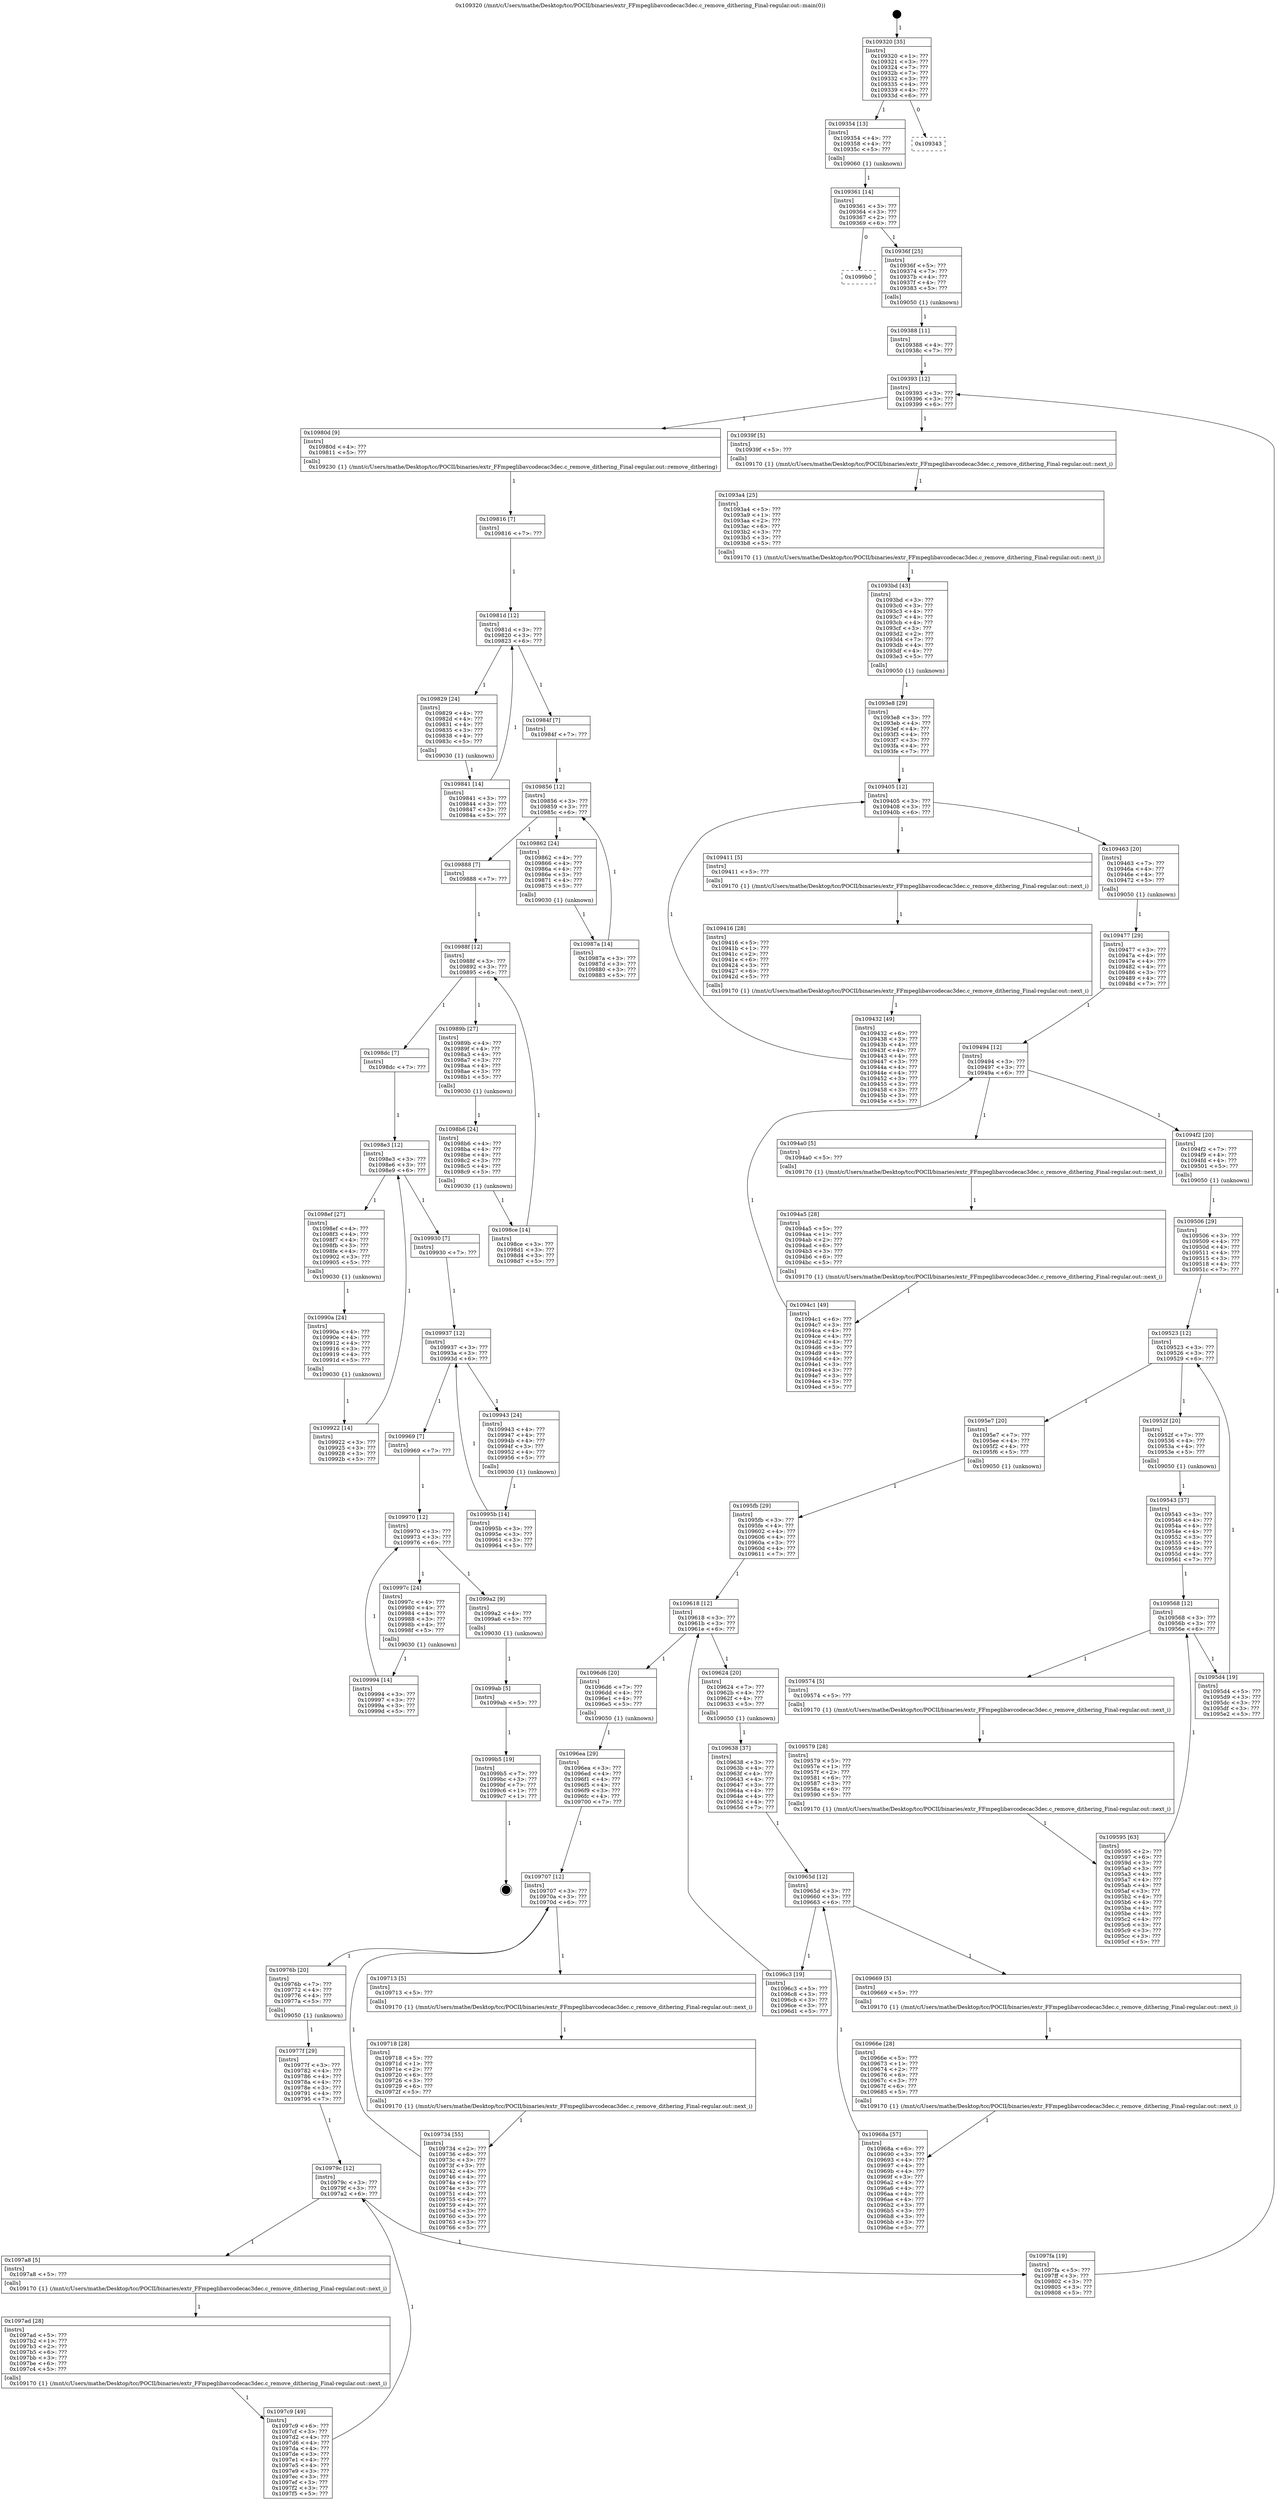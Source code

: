 digraph "0x109320" {
  label = "0x109320 (/mnt/c/Users/mathe/Desktop/tcc/POCII/binaries/extr_FFmpeglibavcodecac3dec.c_remove_dithering_Final-regular.out::main(0))"
  labelloc = "t"
  node[shape=record]

  Entry [label="",width=0.3,height=0.3,shape=circle,fillcolor=black,style=filled]
  "0x109320" [label="{
     0x109320 [35]\l
     | [instrs]\l
     &nbsp;&nbsp;0x109320 \<+1\>: ???\l
     &nbsp;&nbsp;0x109321 \<+3\>: ???\l
     &nbsp;&nbsp;0x109324 \<+7\>: ???\l
     &nbsp;&nbsp;0x10932b \<+7\>: ???\l
     &nbsp;&nbsp;0x109332 \<+3\>: ???\l
     &nbsp;&nbsp;0x109335 \<+4\>: ???\l
     &nbsp;&nbsp;0x109339 \<+4\>: ???\l
     &nbsp;&nbsp;0x10933d \<+6\>: ???\l
  }"]
  "0x109354" [label="{
     0x109354 [13]\l
     | [instrs]\l
     &nbsp;&nbsp;0x109354 \<+4\>: ???\l
     &nbsp;&nbsp;0x109358 \<+4\>: ???\l
     &nbsp;&nbsp;0x10935c \<+5\>: ???\l
     | [calls]\l
     &nbsp;&nbsp;0x109060 \{1\} (unknown)\l
  }"]
  "0x109343" [label="{
     0x109343\l
  }", style=dashed]
  "0x109361" [label="{
     0x109361 [14]\l
     | [instrs]\l
     &nbsp;&nbsp;0x109361 \<+3\>: ???\l
     &nbsp;&nbsp;0x109364 \<+3\>: ???\l
     &nbsp;&nbsp;0x109367 \<+2\>: ???\l
     &nbsp;&nbsp;0x109369 \<+6\>: ???\l
  }"]
  "0x1099b0" [label="{
     0x1099b0\l
  }", style=dashed]
  "0x10936f" [label="{
     0x10936f [25]\l
     | [instrs]\l
     &nbsp;&nbsp;0x10936f \<+5\>: ???\l
     &nbsp;&nbsp;0x109374 \<+7\>: ???\l
     &nbsp;&nbsp;0x10937b \<+4\>: ???\l
     &nbsp;&nbsp;0x10937f \<+4\>: ???\l
     &nbsp;&nbsp;0x109383 \<+5\>: ???\l
     | [calls]\l
     &nbsp;&nbsp;0x109050 \{1\} (unknown)\l
  }"]
  Exit [label="",width=0.3,height=0.3,shape=circle,fillcolor=black,style=filled,peripheries=2]
  "0x109393" [label="{
     0x109393 [12]\l
     | [instrs]\l
     &nbsp;&nbsp;0x109393 \<+3\>: ???\l
     &nbsp;&nbsp;0x109396 \<+3\>: ???\l
     &nbsp;&nbsp;0x109399 \<+6\>: ???\l
  }"]
  "0x10980d" [label="{
     0x10980d [9]\l
     | [instrs]\l
     &nbsp;&nbsp;0x10980d \<+4\>: ???\l
     &nbsp;&nbsp;0x109811 \<+5\>: ???\l
     | [calls]\l
     &nbsp;&nbsp;0x109230 \{1\} (/mnt/c/Users/mathe/Desktop/tcc/POCII/binaries/extr_FFmpeglibavcodecac3dec.c_remove_dithering_Final-regular.out::remove_dithering)\l
  }"]
  "0x10939f" [label="{
     0x10939f [5]\l
     | [instrs]\l
     &nbsp;&nbsp;0x10939f \<+5\>: ???\l
     | [calls]\l
     &nbsp;&nbsp;0x109170 \{1\} (/mnt/c/Users/mathe/Desktop/tcc/POCII/binaries/extr_FFmpeglibavcodecac3dec.c_remove_dithering_Final-regular.out::next_i)\l
  }"]
  "0x1093a4" [label="{
     0x1093a4 [25]\l
     | [instrs]\l
     &nbsp;&nbsp;0x1093a4 \<+5\>: ???\l
     &nbsp;&nbsp;0x1093a9 \<+1\>: ???\l
     &nbsp;&nbsp;0x1093aa \<+2\>: ???\l
     &nbsp;&nbsp;0x1093ac \<+6\>: ???\l
     &nbsp;&nbsp;0x1093b2 \<+3\>: ???\l
     &nbsp;&nbsp;0x1093b5 \<+3\>: ???\l
     &nbsp;&nbsp;0x1093b8 \<+5\>: ???\l
     | [calls]\l
     &nbsp;&nbsp;0x109170 \{1\} (/mnt/c/Users/mathe/Desktop/tcc/POCII/binaries/extr_FFmpeglibavcodecac3dec.c_remove_dithering_Final-regular.out::next_i)\l
  }"]
  "0x1093bd" [label="{
     0x1093bd [43]\l
     | [instrs]\l
     &nbsp;&nbsp;0x1093bd \<+3\>: ???\l
     &nbsp;&nbsp;0x1093c0 \<+3\>: ???\l
     &nbsp;&nbsp;0x1093c3 \<+4\>: ???\l
     &nbsp;&nbsp;0x1093c7 \<+4\>: ???\l
     &nbsp;&nbsp;0x1093cb \<+4\>: ???\l
     &nbsp;&nbsp;0x1093cf \<+3\>: ???\l
     &nbsp;&nbsp;0x1093d2 \<+2\>: ???\l
     &nbsp;&nbsp;0x1093d4 \<+7\>: ???\l
     &nbsp;&nbsp;0x1093db \<+4\>: ???\l
     &nbsp;&nbsp;0x1093df \<+4\>: ???\l
     &nbsp;&nbsp;0x1093e3 \<+5\>: ???\l
     | [calls]\l
     &nbsp;&nbsp;0x109050 \{1\} (unknown)\l
  }"]
  "0x109405" [label="{
     0x109405 [12]\l
     | [instrs]\l
     &nbsp;&nbsp;0x109405 \<+3\>: ???\l
     &nbsp;&nbsp;0x109408 \<+3\>: ???\l
     &nbsp;&nbsp;0x10940b \<+6\>: ???\l
  }"]
  "0x109463" [label="{
     0x109463 [20]\l
     | [instrs]\l
     &nbsp;&nbsp;0x109463 \<+7\>: ???\l
     &nbsp;&nbsp;0x10946a \<+4\>: ???\l
     &nbsp;&nbsp;0x10946e \<+4\>: ???\l
     &nbsp;&nbsp;0x109472 \<+5\>: ???\l
     | [calls]\l
     &nbsp;&nbsp;0x109050 \{1\} (unknown)\l
  }"]
  "0x109411" [label="{
     0x109411 [5]\l
     | [instrs]\l
     &nbsp;&nbsp;0x109411 \<+5\>: ???\l
     | [calls]\l
     &nbsp;&nbsp;0x109170 \{1\} (/mnt/c/Users/mathe/Desktop/tcc/POCII/binaries/extr_FFmpeglibavcodecac3dec.c_remove_dithering_Final-regular.out::next_i)\l
  }"]
  "0x109416" [label="{
     0x109416 [28]\l
     | [instrs]\l
     &nbsp;&nbsp;0x109416 \<+5\>: ???\l
     &nbsp;&nbsp;0x10941b \<+1\>: ???\l
     &nbsp;&nbsp;0x10941c \<+2\>: ???\l
     &nbsp;&nbsp;0x10941e \<+6\>: ???\l
     &nbsp;&nbsp;0x109424 \<+3\>: ???\l
     &nbsp;&nbsp;0x109427 \<+6\>: ???\l
     &nbsp;&nbsp;0x10942d \<+5\>: ???\l
     | [calls]\l
     &nbsp;&nbsp;0x109170 \{1\} (/mnt/c/Users/mathe/Desktop/tcc/POCII/binaries/extr_FFmpeglibavcodecac3dec.c_remove_dithering_Final-regular.out::next_i)\l
  }"]
  "0x109432" [label="{
     0x109432 [49]\l
     | [instrs]\l
     &nbsp;&nbsp;0x109432 \<+6\>: ???\l
     &nbsp;&nbsp;0x109438 \<+3\>: ???\l
     &nbsp;&nbsp;0x10943b \<+4\>: ???\l
     &nbsp;&nbsp;0x10943f \<+4\>: ???\l
     &nbsp;&nbsp;0x109443 \<+4\>: ???\l
     &nbsp;&nbsp;0x109447 \<+3\>: ???\l
     &nbsp;&nbsp;0x10944a \<+4\>: ???\l
     &nbsp;&nbsp;0x10944e \<+4\>: ???\l
     &nbsp;&nbsp;0x109452 \<+3\>: ???\l
     &nbsp;&nbsp;0x109455 \<+3\>: ???\l
     &nbsp;&nbsp;0x109458 \<+3\>: ???\l
     &nbsp;&nbsp;0x10945b \<+3\>: ???\l
     &nbsp;&nbsp;0x10945e \<+5\>: ???\l
  }"]
  "0x1093e8" [label="{
     0x1093e8 [29]\l
     | [instrs]\l
     &nbsp;&nbsp;0x1093e8 \<+3\>: ???\l
     &nbsp;&nbsp;0x1093eb \<+4\>: ???\l
     &nbsp;&nbsp;0x1093ef \<+4\>: ???\l
     &nbsp;&nbsp;0x1093f3 \<+4\>: ???\l
     &nbsp;&nbsp;0x1093f7 \<+3\>: ???\l
     &nbsp;&nbsp;0x1093fa \<+4\>: ???\l
     &nbsp;&nbsp;0x1093fe \<+7\>: ???\l
  }"]
  "0x109494" [label="{
     0x109494 [12]\l
     | [instrs]\l
     &nbsp;&nbsp;0x109494 \<+3\>: ???\l
     &nbsp;&nbsp;0x109497 \<+3\>: ???\l
     &nbsp;&nbsp;0x10949a \<+6\>: ???\l
  }"]
  "0x1094f2" [label="{
     0x1094f2 [20]\l
     | [instrs]\l
     &nbsp;&nbsp;0x1094f2 \<+7\>: ???\l
     &nbsp;&nbsp;0x1094f9 \<+4\>: ???\l
     &nbsp;&nbsp;0x1094fd \<+4\>: ???\l
     &nbsp;&nbsp;0x109501 \<+5\>: ???\l
     | [calls]\l
     &nbsp;&nbsp;0x109050 \{1\} (unknown)\l
  }"]
  "0x1094a0" [label="{
     0x1094a0 [5]\l
     | [instrs]\l
     &nbsp;&nbsp;0x1094a0 \<+5\>: ???\l
     | [calls]\l
     &nbsp;&nbsp;0x109170 \{1\} (/mnt/c/Users/mathe/Desktop/tcc/POCII/binaries/extr_FFmpeglibavcodecac3dec.c_remove_dithering_Final-regular.out::next_i)\l
  }"]
  "0x1094a5" [label="{
     0x1094a5 [28]\l
     | [instrs]\l
     &nbsp;&nbsp;0x1094a5 \<+5\>: ???\l
     &nbsp;&nbsp;0x1094aa \<+1\>: ???\l
     &nbsp;&nbsp;0x1094ab \<+2\>: ???\l
     &nbsp;&nbsp;0x1094ad \<+6\>: ???\l
     &nbsp;&nbsp;0x1094b3 \<+3\>: ???\l
     &nbsp;&nbsp;0x1094b6 \<+6\>: ???\l
     &nbsp;&nbsp;0x1094bc \<+5\>: ???\l
     | [calls]\l
     &nbsp;&nbsp;0x109170 \{1\} (/mnt/c/Users/mathe/Desktop/tcc/POCII/binaries/extr_FFmpeglibavcodecac3dec.c_remove_dithering_Final-regular.out::next_i)\l
  }"]
  "0x1094c1" [label="{
     0x1094c1 [49]\l
     | [instrs]\l
     &nbsp;&nbsp;0x1094c1 \<+6\>: ???\l
     &nbsp;&nbsp;0x1094c7 \<+3\>: ???\l
     &nbsp;&nbsp;0x1094ca \<+4\>: ???\l
     &nbsp;&nbsp;0x1094ce \<+4\>: ???\l
     &nbsp;&nbsp;0x1094d2 \<+4\>: ???\l
     &nbsp;&nbsp;0x1094d6 \<+3\>: ???\l
     &nbsp;&nbsp;0x1094d9 \<+4\>: ???\l
     &nbsp;&nbsp;0x1094dd \<+4\>: ???\l
     &nbsp;&nbsp;0x1094e1 \<+3\>: ???\l
     &nbsp;&nbsp;0x1094e4 \<+3\>: ???\l
     &nbsp;&nbsp;0x1094e7 \<+3\>: ???\l
     &nbsp;&nbsp;0x1094ea \<+3\>: ???\l
     &nbsp;&nbsp;0x1094ed \<+5\>: ???\l
  }"]
  "0x109477" [label="{
     0x109477 [29]\l
     | [instrs]\l
     &nbsp;&nbsp;0x109477 \<+3\>: ???\l
     &nbsp;&nbsp;0x10947a \<+4\>: ???\l
     &nbsp;&nbsp;0x10947e \<+4\>: ???\l
     &nbsp;&nbsp;0x109482 \<+4\>: ???\l
     &nbsp;&nbsp;0x109486 \<+3\>: ???\l
     &nbsp;&nbsp;0x109489 \<+4\>: ???\l
     &nbsp;&nbsp;0x10948d \<+7\>: ???\l
  }"]
  "0x109523" [label="{
     0x109523 [12]\l
     | [instrs]\l
     &nbsp;&nbsp;0x109523 \<+3\>: ???\l
     &nbsp;&nbsp;0x109526 \<+3\>: ???\l
     &nbsp;&nbsp;0x109529 \<+6\>: ???\l
  }"]
  "0x1095e7" [label="{
     0x1095e7 [20]\l
     | [instrs]\l
     &nbsp;&nbsp;0x1095e7 \<+7\>: ???\l
     &nbsp;&nbsp;0x1095ee \<+4\>: ???\l
     &nbsp;&nbsp;0x1095f2 \<+4\>: ???\l
     &nbsp;&nbsp;0x1095f6 \<+5\>: ???\l
     | [calls]\l
     &nbsp;&nbsp;0x109050 \{1\} (unknown)\l
  }"]
  "0x10952f" [label="{
     0x10952f [20]\l
     | [instrs]\l
     &nbsp;&nbsp;0x10952f \<+7\>: ???\l
     &nbsp;&nbsp;0x109536 \<+4\>: ???\l
     &nbsp;&nbsp;0x10953a \<+4\>: ???\l
     &nbsp;&nbsp;0x10953e \<+5\>: ???\l
     | [calls]\l
     &nbsp;&nbsp;0x109050 \{1\} (unknown)\l
  }"]
  "0x109568" [label="{
     0x109568 [12]\l
     | [instrs]\l
     &nbsp;&nbsp;0x109568 \<+3\>: ???\l
     &nbsp;&nbsp;0x10956b \<+3\>: ???\l
     &nbsp;&nbsp;0x10956e \<+6\>: ???\l
  }"]
  "0x1095d4" [label="{
     0x1095d4 [19]\l
     | [instrs]\l
     &nbsp;&nbsp;0x1095d4 \<+5\>: ???\l
     &nbsp;&nbsp;0x1095d9 \<+3\>: ???\l
     &nbsp;&nbsp;0x1095dc \<+3\>: ???\l
     &nbsp;&nbsp;0x1095df \<+3\>: ???\l
     &nbsp;&nbsp;0x1095e2 \<+5\>: ???\l
  }"]
  "0x109574" [label="{
     0x109574 [5]\l
     | [instrs]\l
     &nbsp;&nbsp;0x109574 \<+5\>: ???\l
     | [calls]\l
     &nbsp;&nbsp;0x109170 \{1\} (/mnt/c/Users/mathe/Desktop/tcc/POCII/binaries/extr_FFmpeglibavcodecac3dec.c_remove_dithering_Final-regular.out::next_i)\l
  }"]
  "0x109579" [label="{
     0x109579 [28]\l
     | [instrs]\l
     &nbsp;&nbsp;0x109579 \<+5\>: ???\l
     &nbsp;&nbsp;0x10957e \<+1\>: ???\l
     &nbsp;&nbsp;0x10957f \<+2\>: ???\l
     &nbsp;&nbsp;0x109581 \<+6\>: ???\l
     &nbsp;&nbsp;0x109587 \<+3\>: ???\l
     &nbsp;&nbsp;0x10958a \<+6\>: ???\l
     &nbsp;&nbsp;0x109590 \<+5\>: ???\l
     | [calls]\l
     &nbsp;&nbsp;0x109170 \{1\} (/mnt/c/Users/mathe/Desktop/tcc/POCII/binaries/extr_FFmpeglibavcodecac3dec.c_remove_dithering_Final-regular.out::next_i)\l
  }"]
  "0x109595" [label="{
     0x109595 [63]\l
     | [instrs]\l
     &nbsp;&nbsp;0x109595 \<+2\>: ???\l
     &nbsp;&nbsp;0x109597 \<+6\>: ???\l
     &nbsp;&nbsp;0x10959d \<+3\>: ???\l
     &nbsp;&nbsp;0x1095a0 \<+3\>: ???\l
     &nbsp;&nbsp;0x1095a3 \<+4\>: ???\l
     &nbsp;&nbsp;0x1095a7 \<+4\>: ???\l
     &nbsp;&nbsp;0x1095ab \<+4\>: ???\l
     &nbsp;&nbsp;0x1095af \<+3\>: ???\l
     &nbsp;&nbsp;0x1095b2 \<+4\>: ???\l
     &nbsp;&nbsp;0x1095b6 \<+4\>: ???\l
     &nbsp;&nbsp;0x1095ba \<+4\>: ???\l
     &nbsp;&nbsp;0x1095be \<+4\>: ???\l
     &nbsp;&nbsp;0x1095c2 \<+4\>: ???\l
     &nbsp;&nbsp;0x1095c6 \<+3\>: ???\l
     &nbsp;&nbsp;0x1095c9 \<+3\>: ???\l
     &nbsp;&nbsp;0x1095cc \<+3\>: ???\l
     &nbsp;&nbsp;0x1095cf \<+5\>: ???\l
  }"]
  "0x109543" [label="{
     0x109543 [37]\l
     | [instrs]\l
     &nbsp;&nbsp;0x109543 \<+3\>: ???\l
     &nbsp;&nbsp;0x109546 \<+4\>: ???\l
     &nbsp;&nbsp;0x10954a \<+4\>: ???\l
     &nbsp;&nbsp;0x10954e \<+4\>: ???\l
     &nbsp;&nbsp;0x109552 \<+3\>: ???\l
     &nbsp;&nbsp;0x109555 \<+4\>: ???\l
     &nbsp;&nbsp;0x109559 \<+4\>: ???\l
     &nbsp;&nbsp;0x10955d \<+4\>: ???\l
     &nbsp;&nbsp;0x109561 \<+7\>: ???\l
  }"]
  "0x1099b5" [label="{
     0x1099b5 [19]\l
     | [instrs]\l
     &nbsp;&nbsp;0x1099b5 \<+7\>: ???\l
     &nbsp;&nbsp;0x1099bc \<+3\>: ???\l
     &nbsp;&nbsp;0x1099bf \<+7\>: ???\l
     &nbsp;&nbsp;0x1099c6 \<+1\>: ???\l
     &nbsp;&nbsp;0x1099c7 \<+1\>: ???\l
  }"]
  "0x109506" [label="{
     0x109506 [29]\l
     | [instrs]\l
     &nbsp;&nbsp;0x109506 \<+3\>: ???\l
     &nbsp;&nbsp;0x109509 \<+4\>: ???\l
     &nbsp;&nbsp;0x10950d \<+4\>: ???\l
     &nbsp;&nbsp;0x109511 \<+4\>: ???\l
     &nbsp;&nbsp;0x109515 \<+3\>: ???\l
     &nbsp;&nbsp;0x109518 \<+4\>: ???\l
     &nbsp;&nbsp;0x10951c \<+7\>: ???\l
  }"]
  "0x109618" [label="{
     0x109618 [12]\l
     | [instrs]\l
     &nbsp;&nbsp;0x109618 \<+3\>: ???\l
     &nbsp;&nbsp;0x10961b \<+3\>: ???\l
     &nbsp;&nbsp;0x10961e \<+6\>: ???\l
  }"]
  "0x1096d6" [label="{
     0x1096d6 [20]\l
     | [instrs]\l
     &nbsp;&nbsp;0x1096d6 \<+7\>: ???\l
     &nbsp;&nbsp;0x1096dd \<+4\>: ???\l
     &nbsp;&nbsp;0x1096e1 \<+4\>: ???\l
     &nbsp;&nbsp;0x1096e5 \<+5\>: ???\l
     | [calls]\l
     &nbsp;&nbsp;0x109050 \{1\} (unknown)\l
  }"]
  "0x109624" [label="{
     0x109624 [20]\l
     | [instrs]\l
     &nbsp;&nbsp;0x109624 \<+7\>: ???\l
     &nbsp;&nbsp;0x10962b \<+4\>: ???\l
     &nbsp;&nbsp;0x10962f \<+4\>: ???\l
     &nbsp;&nbsp;0x109633 \<+5\>: ???\l
     | [calls]\l
     &nbsp;&nbsp;0x109050 \{1\} (unknown)\l
  }"]
  "0x10965d" [label="{
     0x10965d [12]\l
     | [instrs]\l
     &nbsp;&nbsp;0x10965d \<+3\>: ???\l
     &nbsp;&nbsp;0x109660 \<+3\>: ???\l
     &nbsp;&nbsp;0x109663 \<+6\>: ???\l
  }"]
  "0x1096c3" [label="{
     0x1096c3 [19]\l
     | [instrs]\l
     &nbsp;&nbsp;0x1096c3 \<+5\>: ???\l
     &nbsp;&nbsp;0x1096c8 \<+3\>: ???\l
     &nbsp;&nbsp;0x1096cb \<+3\>: ???\l
     &nbsp;&nbsp;0x1096ce \<+3\>: ???\l
     &nbsp;&nbsp;0x1096d1 \<+5\>: ???\l
  }"]
  "0x109669" [label="{
     0x109669 [5]\l
     | [instrs]\l
     &nbsp;&nbsp;0x109669 \<+5\>: ???\l
     | [calls]\l
     &nbsp;&nbsp;0x109170 \{1\} (/mnt/c/Users/mathe/Desktop/tcc/POCII/binaries/extr_FFmpeglibavcodecac3dec.c_remove_dithering_Final-regular.out::next_i)\l
  }"]
  "0x10966e" [label="{
     0x10966e [28]\l
     | [instrs]\l
     &nbsp;&nbsp;0x10966e \<+5\>: ???\l
     &nbsp;&nbsp;0x109673 \<+1\>: ???\l
     &nbsp;&nbsp;0x109674 \<+2\>: ???\l
     &nbsp;&nbsp;0x109676 \<+6\>: ???\l
     &nbsp;&nbsp;0x10967c \<+3\>: ???\l
     &nbsp;&nbsp;0x10967f \<+6\>: ???\l
     &nbsp;&nbsp;0x109685 \<+5\>: ???\l
     | [calls]\l
     &nbsp;&nbsp;0x109170 \{1\} (/mnt/c/Users/mathe/Desktop/tcc/POCII/binaries/extr_FFmpeglibavcodecac3dec.c_remove_dithering_Final-regular.out::next_i)\l
  }"]
  "0x10968a" [label="{
     0x10968a [57]\l
     | [instrs]\l
     &nbsp;&nbsp;0x10968a \<+6\>: ???\l
     &nbsp;&nbsp;0x109690 \<+3\>: ???\l
     &nbsp;&nbsp;0x109693 \<+4\>: ???\l
     &nbsp;&nbsp;0x109697 \<+4\>: ???\l
     &nbsp;&nbsp;0x10969b \<+4\>: ???\l
     &nbsp;&nbsp;0x10969f \<+3\>: ???\l
     &nbsp;&nbsp;0x1096a2 \<+4\>: ???\l
     &nbsp;&nbsp;0x1096a6 \<+4\>: ???\l
     &nbsp;&nbsp;0x1096aa \<+4\>: ???\l
     &nbsp;&nbsp;0x1096ae \<+4\>: ???\l
     &nbsp;&nbsp;0x1096b2 \<+3\>: ???\l
     &nbsp;&nbsp;0x1096b5 \<+3\>: ???\l
     &nbsp;&nbsp;0x1096b8 \<+3\>: ???\l
     &nbsp;&nbsp;0x1096bb \<+3\>: ???\l
     &nbsp;&nbsp;0x1096be \<+5\>: ???\l
  }"]
  "0x109638" [label="{
     0x109638 [37]\l
     | [instrs]\l
     &nbsp;&nbsp;0x109638 \<+3\>: ???\l
     &nbsp;&nbsp;0x10963b \<+4\>: ???\l
     &nbsp;&nbsp;0x10963f \<+4\>: ???\l
     &nbsp;&nbsp;0x109643 \<+4\>: ???\l
     &nbsp;&nbsp;0x109647 \<+3\>: ???\l
     &nbsp;&nbsp;0x10964a \<+4\>: ???\l
     &nbsp;&nbsp;0x10964e \<+4\>: ???\l
     &nbsp;&nbsp;0x109652 \<+4\>: ???\l
     &nbsp;&nbsp;0x109656 \<+7\>: ???\l
  }"]
  "0x1099ab" [label="{
     0x1099ab [5]\l
     | [instrs]\l
     &nbsp;&nbsp;0x1099ab \<+5\>: ???\l
  }"]
  "0x1095fb" [label="{
     0x1095fb [29]\l
     | [instrs]\l
     &nbsp;&nbsp;0x1095fb \<+3\>: ???\l
     &nbsp;&nbsp;0x1095fe \<+4\>: ???\l
     &nbsp;&nbsp;0x109602 \<+4\>: ???\l
     &nbsp;&nbsp;0x109606 \<+4\>: ???\l
     &nbsp;&nbsp;0x10960a \<+3\>: ???\l
     &nbsp;&nbsp;0x10960d \<+4\>: ???\l
     &nbsp;&nbsp;0x109611 \<+7\>: ???\l
  }"]
  "0x109707" [label="{
     0x109707 [12]\l
     | [instrs]\l
     &nbsp;&nbsp;0x109707 \<+3\>: ???\l
     &nbsp;&nbsp;0x10970a \<+3\>: ???\l
     &nbsp;&nbsp;0x10970d \<+6\>: ???\l
  }"]
  "0x10976b" [label="{
     0x10976b [20]\l
     | [instrs]\l
     &nbsp;&nbsp;0x10976b \<+7\>: ???\l
     &nbsp;&nbsp;0x109772 \<+4\>: ???\l
     &nbsp;&nbsp;0x109776 \<+4\>: ???\l
     &nbsp;&nbsp;0x10977a \<+5\>: ???\l
     | [calls]\l
     &nbsp;&nbsp;0x109050 \{1\} (unknown)\l
  }"]
  "0x109713" [label="{
     0x109713 [5]\l
     | [instrs]\l
     &nbsp;&nbsp;0x109713 \<+5\>: ???\l
     | [calls]\l
     &nbsp;&nbsp;0x109170 \{1\} (/mnt/c/Users/mathe/Desktop/tcc/POCII/binaries/extr_FFmpeglibavcodecac3dec.c_remove_dithering_Final-regular.out::next_i)\l
  }"]
  "0x109718" [label="{
     0x109718 [28]\l
     | [instrs]\l
     &nbsp;&nbsp;0x109718 \<+5\>: ???\l
     &nbsp;&nbsp;0x10971d \<+1\>: ???\l
     &nbsp;&nbsp;0x10971e \<+2\>: ???\l
     &nbsp;&nbsp;0x109720 \<+6\>: ???\l
     &nbsp;&nbsp;0x109726 \<+3\>: ???\l
     &nbsp;&nbsp;0x109729 \<+6\>: ???\l
     &nbsp;&nbsp;0x10972f \<+5\>: ???\l
     | [calls]\l
     &nbsp;&nbsp;0x109170 \{1\} (/mnt/c/Users/mathe/Desktop/tcc/POCII/binaries/extr_FFmpeglibavcodecac3dec.c_remove_dithering_Final-regular.out::next_i)\l
  }"]
  "0x109734" [label="{
     0x109734 [55]\l
     | [instrs]\l
     &nbsp;&nbsp;0x109734 \<+2\>: ???\l
     &nbsp;&nbsp;0x109736 \<+6\>: ???\l
     &nbsp;&nbsp;0x10973c \<+3\>: ???\l
     &nbsp;&nbsp;0x10973f \<+3\>: ???\l
     &nbsp;&nbsp;0x109742 \<+4\>: ???\l
     &nbsp;&nbsp;0x109746 \<+4\>: ???\l
     &nbsp;&nbsp;0x10974a \<+4\>: ???\l
     &nbsp;&nbsp;0x10974e \<+3\>: ???\l
     &nbsp;&nbsp;0x109751 \<+4\>: ???\l
     &nbsp;&nbsp;0x109755 \<+4\>: ???\l
     &nbsp;&nbsp;0x109759 \<+4\>: ???\l
     &nbsp;&nbsp;0x10975d \<+3\>: ???\l
     &nbsp;&nbsp;0x109760 \<+3\>: ???\l
     &nbsp;&nbsp;0x109763 \<+3\>: ???\l
     &nbsp;&nbsp;0x109766 \<+5\>: ???\l
  }"]
  "0x1096ea" [label="{
     0x1096ea [29]\l
     | [instrs]\l
     &nbsp;&nbsp;0x1096ea \<+3\>: ???\l
     &nbsp;&nbsp;0x1096ed \<+4\>: ???\l
     &nbsp;&nbsp;0x1096f1 \<+4\>: ???\l
     &nbsp;&nbsp;0x1096f5 \<+4\>: ???\l
     &nbsp;&nbsp;0x1096f9 \<+3\>: ???\l
     &nbsp;&nbsp;0x1096fc \<+4\>: ???\l
     &nbsp;&nbsp;0x109700 \<+7\>: ???\l
  }"]
  "0x10979c" [label="{
     0x10979c [12]\l
     | [instrs]\l
     &nbsp;&nbsp;0x10979c \<+3\>: ???\l
     &nbsp;&nbsp;0x10979f \<+3\>: ???\l
     &nbsp;&nbsp;0x1097a2 \<+6\>: ???\l
  }"]
  "0x1097fa" [label="{
     0x1097fa [19]\l
     | [instrs]\l
     &nbsp;&nbsp;0x1097fa \<+5\>: ???\l
     &nbsp;&nbsp;0x1097ff \<+3\>: ???\l
     &nbsp;&nbsp;0x109802 \<+3\>: ???\l
     &nbsp;&nbsp;0x109805 \<+3\>: ???\l
     &nbsp;&nbsp;0x109808 \<+5\>: ???\l
  }"]
  "0x1097a8" [label="{
     0x1097a8 [5]\l
     | [instrs]\l
     &nbsp;&nbsp;0x1097a8 \<+5\>: ???\l
     | [calls]\l
     &nbsp;&nbsp;0x109170 \{1\} (/mnt/c/Users/mathe/Desktop/tcc/POCII/binaries/extr_FFmpeglibavcodecac3dec.c_remove_dithering_Final-regular.out::next_i)\l
  }"]
  "0x1097ad" [label="{
     0x1097ad [28]\l
     | [instrs]\l
     &nbsp;&nbsp;0x1097ad \<+5\>: ???\l
     &nbsp;&nbsp;0x1097b2 \<+1\>: ???\l
     &nbsp;&nbsp;0x1097b3 \<+2\>: ???\l
     &nbsp;&nbsp;0x1097b5 \<+6\>: ???\l
     &nbsp;&nbsp;0x1097bb \<+3\>: ???\l
     &nbsp;&nbsp;0x1097be \<+6\>: ???\l
     &nbsp;&nbsp;0x1097c4 \<+5\>: ???\l
     | [calls]\l
     &nbsp;&nbsp;0x109170 \{1\} (/mnt/c/Users/mathe/Desktop/tcc/POCII/binaries/extr_FFmpeglibavcodecac3dec.c_remove_dithering_Final-regular.out::next_i)\l
  }"]
  "0x1097c9" [label="{
     0x1097c9 [49]\l
     | [instrs]\l
     &nbsp;&nbsp;0x1097c9 \<+6\>: ???\l
     &nbsp;&nbsp;0x1097cf \<+3\>: ???\l
     &nbsp;&nbsp;0x1097d2 \<+4\>: ???\l
     &nbsp;&nbsp;0x1097d6 \<+4\>: ???\l
     &nbsp;&nbsp;0x1097da \<+4\>: ???\l
     &nbsp;&nbsp;0x1097de \<+3\>: ???\l
     &nbsp;&nbsp;0x1097e1 \<+4\>: ???\l
     &nbsp;&nbsp;0x1097e5 \<+4\>: ???\l
     &nbsp;&nbsp;0x1097e9 \<+3\>: ???\l
     &nbsp;&nbsp;0x1097ec \<+3\>: ???\l
     &nbsp;&nbsp;0x1097ef \<+3\>: ???\l
     &nbsp;&nbsp;0x1097f2 \<+3\>: ???\l
     &nbsp;&nbsp;0x1097f5 \<+5\>: ???\l
  }"]
  "0x10977f" [label="{
     0x10977f [29]\l
     | [instrs]\l
     &nbsp;&nbsp;0x10977f \<+3\>: ???\l
     &nbsp;&nbsp;0x109782 \<+4\>: ???\l
     &nbsp;&nbsp;0x109786 \<+4\>: ???\l
     &nbsp;&nbsp;0x10978a \<+4\>: ???\l
     &nbsp;&nbsp;0x10978e \<+3\>: ???\l
     &nbsp;&nbsp;0x109791 \<+4\>: ???\l
     &nbsp;&nbsp;0x109795 \<+7\>: ???\l
  }"]
  "0x109969" [label="{
     0x109969 [7]\l
     | [instrs]\l
     &nbsp;&nbsp;0x109969 \<+7\>: ???\l
  }"]
  "0x109388" [label="{
     0x109388 [11]\l
     | [instrs]\l
     &nbsp;&nbsp;0x109388 \<+4\>: ???\l
     &nbsp;&nbsp;0x10938c \<+7\>: ???\l
  }"]
  "0x10981d" [label="{
     0x10981d [12]\l
     | [instrs]\l
     &nbsp;&nbsp;0x10981d \<+3\>: ???\l
     &nbsp;&nbsp;0x109820 \<+3\>: ???\l
     &nbsp;&nbsp;0x109823 \<+6\>: ???\l
  }"]
  "0x109856" [label="{
     0x109856 [12]\l
     | [instrs]\l
     &nbsp;&nbsp;0x109856 \<+3\>: ???\l
     &nbsp;&nbsp;0x109859 \<+3\>: ???\l
     &nbsp;&nbsp;0x10985c \<+6\>: ???\l
  }"]
  "0x109829" [label="{
     0x109829 [24]\l
     | [instrs]\l
     &nbsp;&nbsp;0x109829 \<+4\>: ???\l
     &nbsp;&nbsp;0x10982d \<+4\>: ???\l
     &nbsp;&nbsp;0x109831 \<+4\>: ???\l
     &nbsp;&nbsp;0x109835 \<+3\>: ???\l
     &nbsp;&nbsp;0x109838 \<+4\>: ???\l
     &nbsp;&nbsp;0x10983c \<+5\>: ???\l
     | [calls]\l
     &nbsp;&nbsp;0x109030 \{1\} (unknown)\l
  }"]
  "0x109841" [label="{
     0x109841 [14]\l
     | [instrs]\l
     &nbsp;&nbsp;0x109841 \<+3\>: ???\l
     &nbsp;&nbsp;0x109844 \<+3\>: ???\l
     &nbsp;&nbsp;0x109847 \<+3\>: ???\l
     &nbsp;&nbsp;0x10984a \<+5\>: ???\l
  }"]
  "0x109816" [label="{
     0x109816 [7]\l
     | [instrs]\l
     &nbsp;&nbsp;0x109816 \<+7\>: ???\l
  }"]
  "0x10988f" [label="{
     0x10988f [12]\l
     | [instrs]\l
     &nbsp;&nbsp;0x10988f \<+3\>: ???\l
     &nbsp;&nbsp;0x109892 \<+3\>: ???\l
     &nbsp;&nbsp;0x109895 \<+6\>: ???\l
  }"]
  "0x109862" [label="{
     0x109862 [24]\l
     | [instrs]\l
     &nbsp;&nbsp;0x109862 \<+4\>: ???\l
     &nbsp;&nbsp;0x109866 \<+4\>: ???\l
     &nbsp;&nbsp;0x10986a \<+4\>: ???\l
     &nbsp;&nbsp;0x10986e \<+3\>: ???\l
     &nbsp;&nbsp;0x109871 \<+4\>: ???\l
     &nbsp;&nbsp;0x109875 \<+5\>: ???\l
     | [calls]\l
     &nbsp;&nbsp;0x109030 \{1\} (unknown)\l
  }"]
  "0x10987a" [label="{
     0x10987a [14]\l
     | [instrs]\l
     &nbsp;&nbsp;0x10987a \<+3\>: ???\l
     &nbsp;&nbsp;0x10987d \<+3\>: ???\l
     &nbsp;&nbsp;0x109880 \<+3\>: ???\l
     &nbsp;&nbsp;0x109883 \<+5\>: ???\l
  }"]
  "0x10984f" [label="{
     0x10984f [7]\l
     | [instrs]\l
     &nbsp;&nbsp;0x10984f \<+7\>: ???\l
  }"]
  "0x1098e3" [label="{
     0x1098e3 [12]\l
     | [instrs]\l
     &nbsp;&nbsp;0x1098e3 \<+3\>: ???\l
     &nbsp;&nbsp;0x1098e6 \<+3\>: ???\l
     &nbsp;&nbsp;0x1098e9 \<+6\>: ???\l
  }"]
  "0x10989b" [label="{
     0x10989b [27]\l
     | [instrs]\l
     &nbsp;&nbsp;0x10989b \<+4\>: ???\l
     &nbsp;&nbsp;0x10989f \<+4\>: ???\l
     &nbsp;&nbsp;0x1098a3 \<+4\>: ???\l
     &nbsp;&nbsp;0x1098a7 \<+3\>: ???\l
     &nbsp;&nbsp;0x1098aa \<+4\>: ???\l
     &nbsp;&nbsp;0x1098ae \<+3\>: ???\l
     &nbsp;&nbsp;0x1098b1 \<+5\>: ???\l
     | [calls]\l
     &nbsp;&nbsp;0x109030 \{1\} (unknown)\l
  }"]
  "0x1098b6" [label="{
     0x1098b6 [24]\l
     | [instrs]\l
     &nbsp;&nbsp;0x1098b6 \<+4\>: ???\l
     &nbsp;&nbsp;0x1098ba \<+4\>: ???\l
     &nbsp;&nbsp;0x1098be \<+4\>: ???\l
     &nbsp;&nbsp;0x1098c2 \<+3\>: ???\l
     &nbsp;&nbsp;0x1098c5 \<+4\>: ???\l
     &nbsp;&nbsp;0x1098c9 \<+5\>: ???\l
     | [calls]\l
     &nbsp;&nbsp;0x109030 \{1\} (unknown)\l
  }"]
  "0x1098ce" [label="{
     0x1098ce [14]\l
     | [instrs]\l
     &nbsp;&nbsp;0x1098ce \<+3\>: ???\l
     &nbsp;&nbsp;0x1098d1 \<+3\>: ???\l
     &nbsp;&nbsp;0x1098d4 \<+3\>: ???\l
     &nbsp;&nbsp;0x1098d7 \<+5\>: ???\l
  }"]
  "0x109888" [label="{
     0x109888 [7]\l
     | [instrs]\l
     &nbsp;&nbsp;0x109888 \<+7\>: ???\l
  }"]
  "0x109937" [label="{
     0x109937 [12]\l
     | [instrs]\l
     &nbsp;&nbsp;0x109937 \<+3\>: ???\l
     &nbsp;&nbsp;0x10993a \<+3\>: ???\l
     &nbsp;&nbsp;0x10993d \<+6\>: ???\l
  }"]
  "0x1098ef" [label="{
     0x1098ef [27]\l
     | [instrs]\l
     &nbsp;&nbsp;0x1098ef \<+4\>: ???\l
     &nbsp;&nbsp;0x1098f3 \<+4\>: ???\l
     &nbsp;&nbsp;0x1098f7 \<+4\>: ???\l
     &nbsp;&nbsp;0x1098fb \<+3\>: ???\l
     &nbsp;&nbsp;0x1098fe \<+4\>: ???\l
     &nbsp;&nbsp;0x109902 \<+3\>: ???\l
     &nbsp;&nbsp;0x109905 \<+5\>: ???\l
     | [calls]\l
     &nbsp;&nbsp;0x109030 \{1\} (unknown)\l
  }"]
  "0x10990a" [label="{
     0x10990a [24]\l
     | [instrs]\l
     &nbsp;&nbsp;0x10990a \<+4\>: ???\l
     &nbsp;&nbsp;0x10990e \<+4\>: ???\l
     &nbsp;&nbsp;0x109912 \<+4\>: ???\l
     &nbsp;&nbsp;0x109916 \<+3\>: ???\l
     &nbsp;&nbsp;0x109919 \<+4\>: ???\l
     &nbsp;&nbsp;0x10991d \<+5\>: ???\l
     | [calls]\l
     &nbsp;&nbsp;0x109030 \{1\} (unknown)\l
  }"]
  "0x109922" [label="{
     0x109922 [14]\l
     | [instrs]\l
     &nbsp;&nbsp;0x109922 \<+3\>: ???\l
     &nbsp;&nbsp;0x109925 \<+3\>: ???\l
     &nbsp;&nbsp;0x109928 \<+3\>: ???\l
     &nbsp;&nbsp;0x10992b \<+5\>: ???\l
  }"]
  "0x1098dc" [label="{
     0x1098dc [7]\l
     | [instrs]\l
     &nbsp;&nbsp;0x1098dc \<+7\>: ???\l
  }"]
  "0x109970" [label="{
     0x109970 [12]\l
     | [instrs]\l
     &nbsp;&nbsp;0x109970 \<+3\>: ???\l
     &nbsp;&nbsp;0x109973 \<+3\>: ???\l
     &nbsp;&nbsp;0x109976 \<+6\>: ???\l
  }"]
  "0x109943" [label="{
     0x109943 [24]\l
     | [instrs]\l
     &nbsp;&nbsp;0x109943 \<+4\>: ???\l
     &nbsp;&nbsp;0x109947 \<+4\>: ???\l
     &nbsp;&nbsp;0x10994b \<+4\>: ???\l
     &nbsp;&nbsp;0x10994f \<+3\>: ???\l
     &nbsp;&nbsp;0x109952 \<+4\>: ???\l
     &nbsp;&nbsp;0x109956 \<+5\>: ???\l
     | [calls]\l
     &nbsp;&nbsp;0x109030 \{1\} (unknown)\l
  }"]
  "0x10995b" [label="{
     0x10995b [14]\l
     | [instrs]\l
     &nbsp;&nbsp;0x10995b \<+3\>: ???\l
     &nbsp;&nbsp;0x10995e \<+3\>: ???\l
     &nbsp;&nbsp;0x109961 \<+3\>: ???\l
     &nbsp;&nbsp;0x109964 \<+5\>: ???\l
  }"]
  "0x109930" [label="{
     0x109930 [7]\l
     | [instrs]\l
     &nbsp;&nbsp;0x109930 \<+7\>: ???\l
  }"]
  "0x1099a2" [label="{
     0x1099a2 [9]\l
     | [instrs]\l
     &nbsp;&nbsp;0x1099a2 \<+4\>: ???\l
     &nbsp;&nbsp;0x1099a6 \<+5\>: ???\l
     | [calls]\l
     &nbsp;&nbsp;0x109030 \{1\} (unknown)\l
  }"]
  "0x10997c" [label="{
     0x10997c [24]\l
     | [instrs]\l
     &nbsp;&nbsp;0x10997c \<+4\>: ???\l
     &nbsp;&nbsp;0x109980 \<+4\>: ???\l
     &nbsp;&nbsp;0x109984 \<+4\>: ???\l
     &nbsp;&nbsp;0x109988 \<+3\>: ???\l
     &nbsp;&nbsp;0x10998b \<+4\>: ???\l
     &nbsp;&nbsp;0x10998f \<+5\>: ???\l
     | [calls]\l
     &nbsp;&nbsp;0x109030 \{1\} (unknown)\l
  }"]
  "0x109994" [label="{
     0x109994 [14]\l
     | [instrs]\l
     &nbsp;&nbsp;0x109994 \<+3\>: ???\l
     &nbsp;&nbsp;0x109997 \<+3\>: ???\l
     &nbsp;&nbsp;0x10999a \<+3\>: ???\l
     &nbsp;&nbsp;0x10999d \<+5\>: ???\l
  }"]
  Entry -> "0x109320" [label=" 1"]
  "0x109320" -> "0x109354" [label=" 1"]
  "0x109320" -> "0x109343" [label=" 0"]
  "0x109354" -> "0x109361" [label=" 1"]
  "0x109361" -> "0x1099b0" [label=" 0"]
  "0x109361" -> "0x10936f" [label=" 1"]
  "0x1099b5" -> Exit [label=" 1"]
  "0x10936f" -> "0x109388" [label=" 1"]
  "0x109393" -> "0x10980d" [label=" 1"]
  "0x109393" -> "0x10939f" [label=" 1"]
  "0x10939f" -> "0x1093a4" [label=" 1"]
  "0x1093a4" -> "0x1093bd" [label=" 1"]
  "0x1093bd" -> "0x1093e8" [label=" 1"]
  "0x109405" -> "0x109463" [label=" 1"]
  "0x109405" -> "0x109411" [label=" 1"]
  "0x109411" -> "0x109416" [label=" 1"]
  "0x109416" -> "0x109432" [label=" 1"]
  "0x1093e8" -> "0x109405" [label=" 1"]
  "0x109432" -> "0x109405" [label=" 1"]
  "0x109463" -> "0x109477" [label=" 1"]
  "0x109494" -> "0x1094f2" [label=" 1"]
  "0x109494" -> "0x1094a0" [label=" 1"]
  "0x1094a0" -> "0x1094a5" [label=" 1"]
  "0x1094a5" -> "0x1094c1" [label=" 1"]
  "0x109477" -> "0x109494" [label=" 1"]
  "0x1094c1" -> "0x109494" [label=" 1"]
  "0x1094f2" -> "0x109506" [label=" 1"]
  "0x109523" -> "0x1095e7" [label=" 1"]
  "0x109523" -> "0x10952f" [label=" 1"]
  "0x10952f" -> "0x109543" [label=" 1"]
  "0x109568" -> "0x1095d4" [label=" 1"]
  "0x109568" -> "0x109574" [label=" 1"]
  "0x109574" -> "0x109579" [label=" 1"]
  "0x109579" -> "0x109595" [label=" 1"]
  "0x109543" -> "0x109568" [label=" 1"]
  "0x109595" -> "0x109568" [label=" 1"]
  "0x1099ab" -> "0x1099b5" [label=" 1"]
  "0x109506" -> "0x109523" [label=" 1"]
  "0x1095d4" -> "0x109523" [label=" 1"]
  "0x1095e7" -> "0x1095fb" [label=" 1"]
  "0x109618" -> "0x1096d6" [label=" 1"]
  "0x109618" -> "0x109624" [label=" 1"]
  "0x109624" -> "0x109638" [label=" 1"]
  "0x10965d" -> "0x1096c3" [label=" 1"]
  "0x10965d" -> "0x109669" [label=" 1"]
  "0x109669" -> "0x10966e" [label=" 1"]
  "0x10966e" -> "0x10968a" [label=" 1"]
  "0x109638" -> "0x10965d" [label=" 1"]
  "0x10968a" -> "0x10965d" [label=" 1"]
  "0x1099a2" -> "0x1099ab" [label=" 1"]
  "0x1095fb" -> "0x109618" [label=" 1"]
  "0x1096c3" -> "0x109618" [label=" 1"]
  "0x1096d6" -> "0x1096ea" [label=" 1"]
  "0x109707" -> "0x10976b" [label=" 1"]
  "0x109707" -> "0x109713" [label=" 1"]
  "0x109713" -> "0x109718" [label=" 1"]
  "0x109718" -> "0x109734" [label=" 1"]
  "0x1096ea" -> "0x109707" [label=" 1"]
  "0x109734" -> "0x109707" [label=" 1"]
  "0x10976b" -> "0x10977f" [label=" 1"]
  "0x10979c" -> "0x1097fa" [label=" 1"]
  "0x10979c" -> "0x1097a8" [label=" 1"]
  "0x1097a8" -> "0x1097ad" [label=" 1"]
  "0x1097ad" -> "0x1097c9" [label=" 1"]
  "0x10977f" -> "0x10979c" [label=" 1"]
  "0x1097c9" -> "0x10979c" [label=" 1"]
  "0x109994" -> "0x109970" [label=" 1"]
  "0x109388" -> "0x109393" [label=" 1"]
  "0x1097fa" -> "0x109393" [label=" 1"]
  "0x10980d" -> "0x109816" [label=" 1"]
  "0x10981d" -> "0x10984f" [label=" 1"]
  "0x10981d" -> "0x109829" [label=" 1"]
  "0x109829" -> "0x109841" [label=" 1"]
  "0x109816" -> "0x10981d" [label=" 1"]
  "0x109841" -> "0x10981d" [label=" 1"]
  "0x109856" -> "0x109888" [label=" 1"]
  "0x109856" -> "0x109862" [label=" 1"]
  "0x109862" -> "0x10987a" [label=" 1"]
  "0x10984f" -> "0x109856" [label=" 1"]
  "0x10987a" -> "0x109856" [label=" 1"]
  "0x10988f" -> "0x1098dc" [label=" 1"]
  "0x10988f" -> "0x10989b" [label=" 1"]
  "0x10989b" -> "0x1098b6" [label=" 1"]
  "0x1098b6" -> "0x1098ce" [label=" 1"]
  "0x109888" -> "0x10988f" [label=" 1"]
  "0x1098ce" -> "0x10988f" [label=" 1"]
  "0x1098e3" -> "0x109930" [label=" 1"]
  "0x1098e3" -> "0x1098ef" [label=" 1"]
  "0x1098ef" -> "0x10990a" [label=" 1"]
  "0x10990a" -> "0x109922" [label=" 1"]
  "0x1098dc" -> "0x1098e3" [label=" 1"]
  "0x109922" -> "0x1098e3" [label=" 1"]
  "0x109937" -> "0x109969" [label=" 1"]
  "0x109937" -> "0x109943" [label=" 1"]
  "0x109943" -> "0x10995b" [label=" 1"]
  "0x109930" -> "0x109937" [label=" 1"]
  "0x10995b" -> "0x109937" [label=" 1"]
  "0x109970" -> "0x1099a2" [label=" 1"]
  "0x109970" -> "0x10997c" [label=" 1"]
  "0x10997c" -> "0x109994" [label=" 1"]
  "0x109969" -> "0x109970" [label=" 1"]
}
